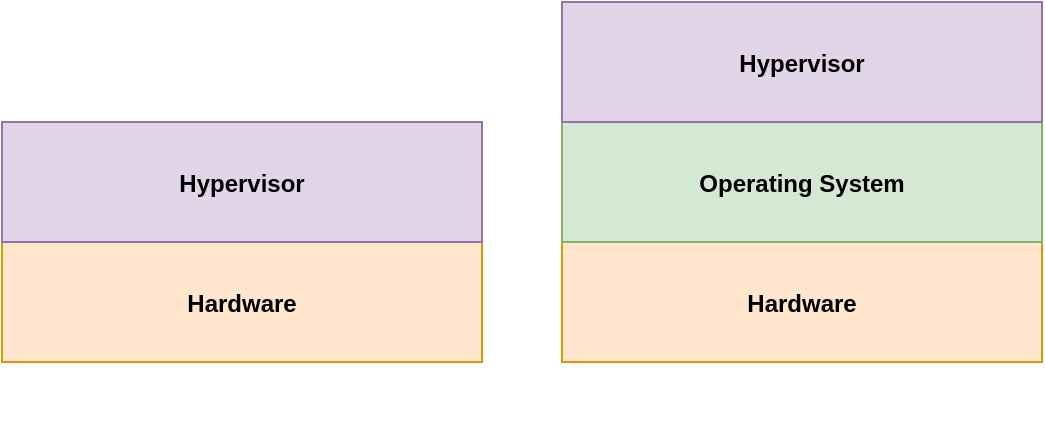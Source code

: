 <mxfile version="15.4.0" type="device"><diagram id="At_515KOh-FXfOj8o0yS" name="Page-1"><mxGraphModel dx="1422" dy="747" grid="1" gridSize="10" guides="1" tooltips="1" connect="1" arrows="1" fold="1" page="1" pageScale="1" pageWidth="850" pageHeight="1100" math="0" shadow="0"><root><mxCell id="0"/><mxCell id="1" parent="0"/><mxCell id="DuRWtc5QnI3NWA0t8V7K-1" value="Hardware" style="rounded=0;fillColor=#ffe6cc;strokeColor=#d79b00;fontStyle=1" vertex="1" parent="1"><mxGeometry x="80" y="180" width="240" height="60" as="geometry"/></mxCell><mxCell id="DuRWtc5QnI3NWA0t8V7K-2" value="Hardware" style="rounded=0;fillColor=#ffe6cc;strokeColor=#d79b00;fontStyle=1" vertex="1" parent="1"><mxGeometry x="360" y="180" width="240" height="60" as="geometry"/></mxCell><mxCell id="DuRWtc5QnI3NWA0t8V7K-3" value="Hypervisor" style="rounded=0;fillColor=#e1d5e7;strokeColor=#9673a6;fontStyle=1" vertex="1" parent="1"><mxGeometry x="80" y="120" width="240" height="60" as="geometry"/></mxCell><mxCell id="DuRWtc5QnI3NWA0t8V7K-4" value="Operating System" style="rounded=0;fillColor=#d5e8d4;strokeColor=#82b366;fontStyle=1" vertex="1" parent="1"><mxGeometry x="360" y="120" width="240" height="60" as="geometry"/></mxCell><mxCell id="DuRWtc5QnI3NWA0t8V7K-5" value="Hypervisor" style="rounded=0;fillColor=#e1d5e7;strokeColor=#9673a6;fontStyle=1" vertex="1" parent="1"><mxGeometry x="360" y="60" width="240" height="60" as="geometry"/></mxCell><mxCell id="DuRWtc5QnI3NWA0t8V7K-6" value="Type-1 Hypervisor" style="text;strokeColor=none;fillColor=none;align=center;verticalAlign=middle;rounded=0;fontStyle=1;fontColor=#FFFFFF;" vertex="1" parent="1"><mxGeometry x="80" y="250" width="240" height="30" as="geometry"/></mxCell><mxCell id="DuRWtc5QnI3NWA0t8V7K-7" value="Type-2 Hypervisor" style="text;strokeColor=none;fillColor=none;align=center;verticalAlign=middle;rounded=0;fontStyle=1;fontColor=#FFFFFF;" vertex="1" parent="1"><mxGeometry x="360" y="250" width="240" height="30" as="geometry"/></mxCell></root></mxGraphModel></diagram></mxfile>